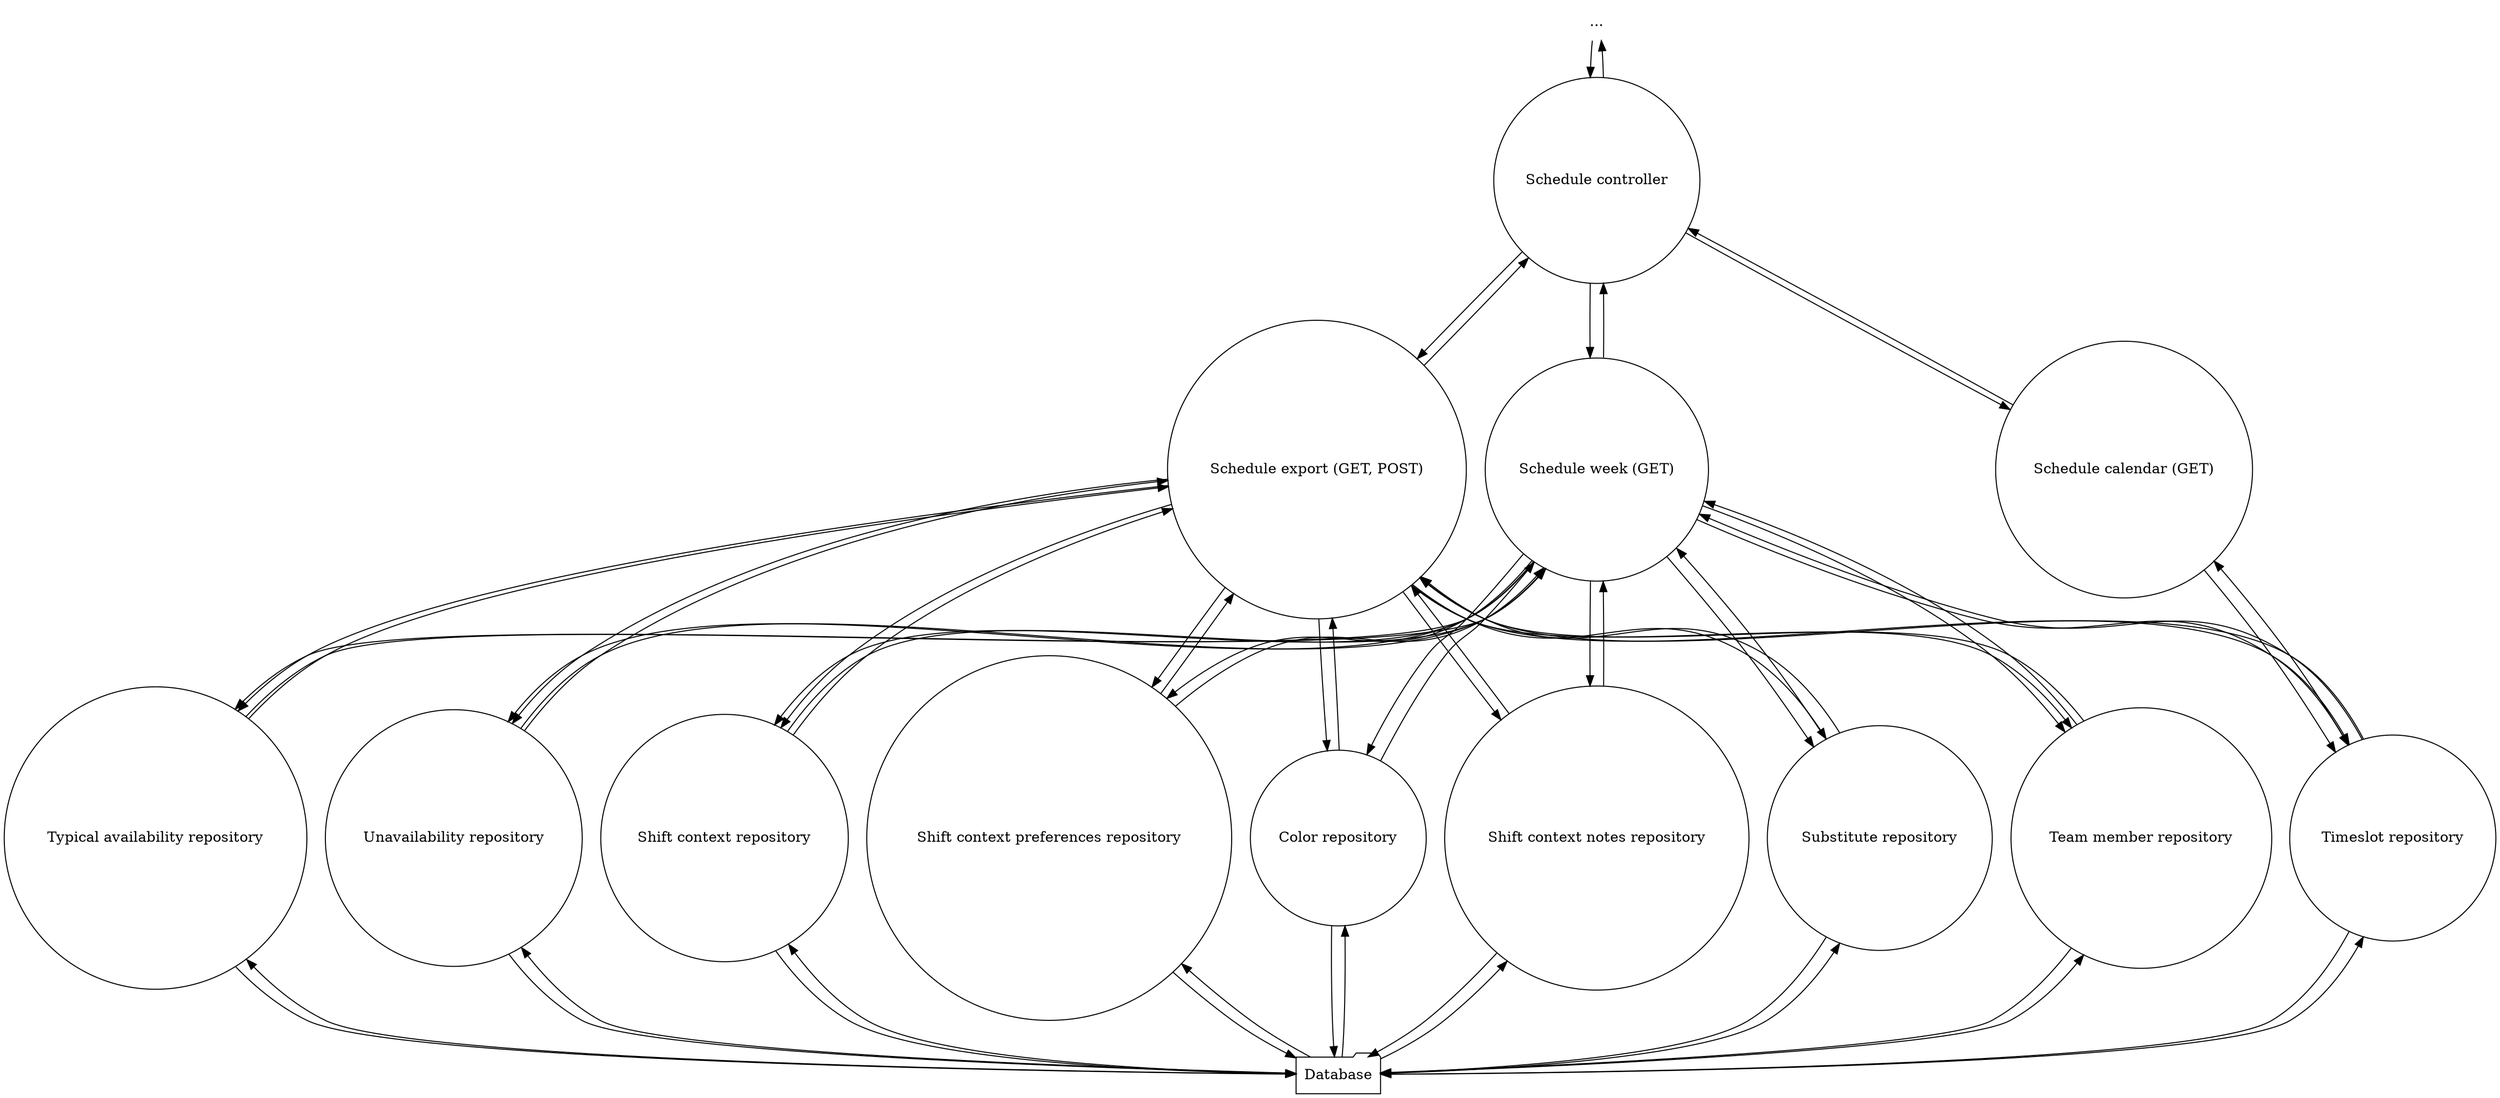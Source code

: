 digraph data_flow_diagram {
    node [ shape = circle ]
    
    "..." [ shape = none ]
    
    "..." -> "Schedule controller" -> "..."

    subgraph actions {
        rank = same
        
        "Schedule calendar (GET)"
        "Schedule week (GET)"
        "Schedule export (GET, POST)"
    }
    
    "Schedule controller" -> {
        "Schedule calendar (GET)"
        "Schedule week (GET)"
        "Schedule export (GET, POST)"
    } -> "Schedule controller"
    
    subgraph repositories {
        rank = same
        
        "Team member repository"
        "Typical availability repository"
        "Unavailability repository"
        "Shift context repository"
        "Shift context preferences repository"
        "Color repository"
        "Shift context notes repository"
        "Substitute repository"
        "Timeslot repository"
    }
    
    "Schedule calendar (GET)" -> {
        "Timeslot repository"
    } -> "Schedule calendar (GET)"
    
    {
        "Schedule week (GET)"
        "Schedule export (GET, POST)"
    }
    ->
    {
        "Team member repository"
        "Typical availability repository"
        "Unavailability repository"
        "Shift context repository"
        "Shift context preferences repository"
        "Color repository"
        "Shift context notes repository"
        "Substitute repository"
        "Timeslot repository"
    }
    ->
    {
        "Schedule week (GET)"
        "Schedule export (GET, POST)"
    }
    
    Database [ shape = folder ]
    
    Database -> {
        "Team member repository"
        "Typical availability repository"
        "Unavailability repository"
        "Shift context repository"
        "Shift context preferences repository"
        "Color repository"
        "Shift context notes repository"
        "Substitute repository"
        "Timeslot repository"
    } -> Database
}
